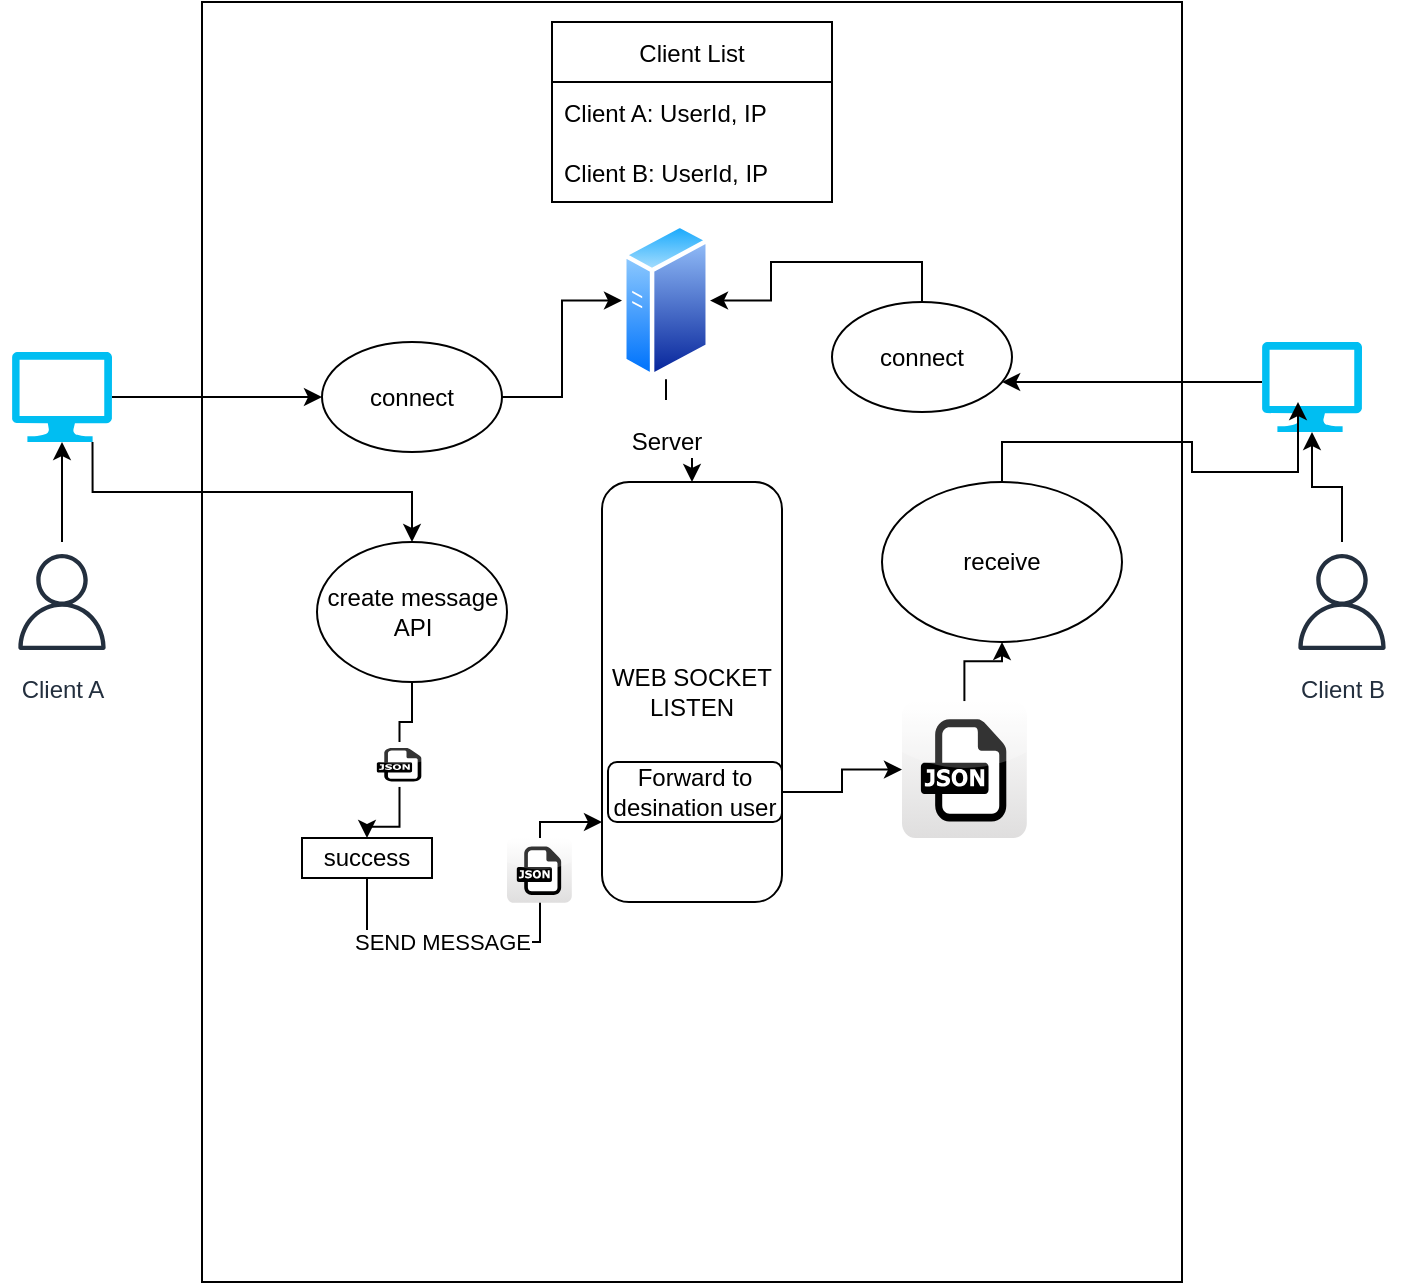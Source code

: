 <mxfile version="20.1.1" type="device"><diagram id="1Erte_7Q15pvfUVBIWuj" name="Page-1"><mxGraphModel dx="867" dy="482" grid="1" gridSize="10" guides="1" tooltips="1" connect="1" arrows="1" fold="1" page="1" pageScale="1" pageWidth="850" pageHeight="1100" math="0" shadow="0"><root><mxCell id="0"/><mxCell id="1" parent="0"/><mxCell id="WEeKiNuQwqCDmvDGMhfG-5" value="" style="rounded=0;whiteSpace=wrap;html=1;" vertex="1" parent="1"><mxGeometry x="180" y="50" width="490" height="640" as="geometry"/></mxCell><mxCell id="WEeKiNuQwqCDmvDGMhfG-23" style="edgeStyle=orthogonalEdgeStyle;rounded=0;orthogonalLoop=1;jettySize=auto;html=1;" edge="1" parent="1" source="WEeKiNuQwqCDmvDGMhfG-1" target="WEeKiNuQwqCDmvDGMhfG-3"><mxGeometry relative="1" as="geometry"/></mxCell><mxCell id="WEeKiNuQwqCDmvDGMhfG-1" value="Client A" style="sketch=0;outlineConnect=0;fontColor=#232F3E;gradientColor=none;strokeColor=#232F3E;fillColor=#ffffff;dashed=0;verticalLabelPosition=bottom;verticalAlign=top;align=center;html=1;fontSize=12;fontStyle=0;aspect=fixed;shape=mxgraph.aws4.resourceIcon;resIcon=mxgraph.aws4.user;" vertex="1" parent="1"><mxGeometry x="80" y="320" width="60" height="60" as="geometry"/></mxCell><mxCell id="WEeKiNuQwqCDmvDGMhfG-16" style="edgeStyle=orthogonalEdgeStyle;rounded=0;orthogonalLoop=1;jettySize=auto;html=1;" edge="1" parent="1" source="WEeKiNuQwqCDmvDGMhfG-4" target="WEeKiNuQwqCDmvDGMhfG-15"><mxGeometry relative="1" as="geometry"><Array as="points"><mxPoint x="660" y="240"/><mxPoint x="660" y="240"/></Array></mxGeometry></mxCell><mxCell id="WEeKiNuQwqCDmvDGMhfG-24" style="edgeStyle=orthogonalEdgeStyle;rounded=0;orthogonalLoop=1;jettySize=auto;html=1;" edge="1" parent="1" source="WEeKiNuQwqCDmvDGMhfG-2" target="WEeKiNuQwqCDmvDGMhfG-4"><mxGeometry relative="1" as="geometry"/></mxCell><mxCell id="WEeKiNuQwqCDmvDGMhfG-2" value="Client B" style="sketch=0;outlineConnect=0;fontColor=#232F3E;gradientColor=none;strokeColor=#232F3E;fillColor=#ffffff;dashed=0;verticalLabelPosition=bottom;verticalAlign=top;align=center;html=1;fontSize=12;fontStyle=0;aspect=fixed;shape=mxgraph.aws4.resourceIcon;resIcon=mxgraph.aws4.user;" vertex="1" parent="1"><mxGeometry x="720" y="320" width="60" height="60" as="geometry"/></mxCell><mxCell id="WEeKiNuQwqCDmvDGMhfG-25" style="edgeStyle=orthogonalEdgeStyle;rounded=0;orthogonalLoop=1;jettySize=auto;html=1;" edge="1" parent="1" source="WEeKiNuQwqCDmvDGMhfG-3" target="WEeKiNuQwqCDmvDGMhfG-12"><mxGeometry relative="1" as="geometry"/></mxCell><mxCell id="WEeKiNuQwqCDmvDGMhfG-45" style="edgeStyle=orthogonalEdgeStyle;rounded=0;orthogonalLoop=1;jettySize=auto;html=1;exitX=0.805;exitY=1;exitDx=0;exitDy=0;exitPerimeter=0;" edge="1" parent="1" source="WEeKiNuQwqCDmvDGMhfG-3" target="WEeKiNuQwqCDmvDGMhfG-26"><mxGeometry relative="1" as="geometry"/></mxCell><mxCell id="WEeKiNuQwqCDmvDGMhfG-3" value="" style="verticalLabelPosition=bottom;html=1;verticalAlign=top;align=center;strokeColor=none;fillColor=#00BEF2;shape=mxgraph.azure.computer;pointerEvents=1;" vertex="1" parent="1"><mxGeometry x="85" y="225" width="50" height="45" as="geometry"/></mxCell><mxCell id="WEeKiNuQwqCDmvDGMhfG-4" value="" style="verticalLabelPosition=bottom;html=1;verticalAlign=top;align=center;strokeColor=none;fillColor=#00BEF2;shape=mxgraph.azure.computer;pointerEvents=1;" vertex="1" parent="1"><mxGeometry x="710" y="220" width="50" height="45" as="geometry"/></mxCell><mxCell id="WEeKiNuQwqCDmvDGMhfG-44" style="edgeStyle=orthogonalEdgeStyle;rounded=0;orthogonalLoop=1;jettySize=auto;html=1;" edge="1" parent="1" source="WEeKiNuQwqCDmvDGMhfG-7" target="WEeKiNuQwqCDmvDGMhfG-31"><mxGeometry relative="1" as="geometry"/></mxCell><mxCell id="WEeKiNuQwqCDmvDGMhfG-7" value="&lt;br&gt;Server" style="aspect=fixed;perimeter=ellipsePerimeter;html=1;align=center;shadow=0;dashed=0;spacingTop=3;image;image=img/lib/active_directory/generic_server.svg;" vertex="1" parent="1"><mxGeometry x="390" y="160" width="44" height="78.57" as="geometry"/></mxCell><mxCell id="WEeKiNuQwqCDmvDGMhfG-14" style="edgeStyle=orthogonalEdgeStyle;rounded=0;orthogonalLoop=1;jettySize=auto;html=1;" edge="1" parent="1" source="WEeKiNuQwqCDmvDGMhfG-12" target="WEeKiNuQwqCDmvDGMhfG-7"><mxGeometry relative="1" as="geometry"/></mxCell><mxCell id="WEeKiNuQwqCDmvDGMhfG-12" value="connect" style="ellipse;whiteSpace=wrap;html=1;" vertex="1" parent="1"><mxGeometry x="240" y="220" width="90" height="55" as="geometry"/></mxCell><mxCell id="WEeKiNuQwqCDmvDGMhfG-17" style="edgeStyle=orthogonalEdgeStyle;rounded=0;orthogonalLoop=1;jettySize=auto;html=1;exitX=0.5;exitY=0;exitDx=0;exitDy=0;entryX=1;entryY=0.5;entryDx=0;entryDy=0;" edge="1" parent="1" source="WEeKiNuQwqCDmvDGMhfG-15" target="WEeKiNuQwqCDmvDGMhfG-7"><mxGeometry relative="1" as="geometry"/></mxCell><mxCell id="WEeKiNuQwqCDmvDGMhfG-15" value="connect" style="ellipse;whiteSpace=wrap;html=1;" vertex="1" parent="1"><mxGeometry x="495" y="200" width="90" height="55" as="geometry"/></mxCell><mxCell id="WEeKiNuQwqCDmvDGMhfG-18" value="Client List" style="swimlane;fontStyle=0;childLayout=stackLayout;horizontal=1;startSize=30;horizontalStack=0;resizeParent=1;resizeParentMax=0;resizeLast=0;collapsible=1;marginBottom=0;" vertex="1" parent="1"><mxGeometry x="355" y="60" width="140" height="90" as="geometry"/></mxCell><mxCell id="WEeKiNuQwqCDmvDGMhfG-19" value="Client A: UserId, IP " style="text;strokeColor=none;fillColor=none;align=left;verticalAlign=middle;spacingLeft=4;spacingRight=4;overflow=hidden;points=[[0,0.5],[1,0.5]];portConstraint=eastwest;rotatable=0;" vertex="1" parent="WEeKiNuQwqCDmvDGMhfG-18"><mxGeometry y="30" width="140" height="30" as="geometry"/></mxCell><mxCell id="WEeKiNuQwqCDmvDGMhfG-20" value="Client B: UserId, IP" style="text;strokeColor=none;fillColor=none;align=left;verticalAlign=middle;spacingLeft=4;spacingRight=4;overflow=hidden;points=[[0,0.5],[1,0.5]];portConstraint=eastwest;rotatable=0;" vertex="1" parent="WEeKiNuQwqCDmvDGMhfG-18"><mxGeometry y="60" width="140" height="30" as="geometry"/></mxCell><mxCell id="WEeKiNuQwqCDmvDGMhfG-30" style="edgeStyle=orthogonalEdgeStyle;rounded=0;orthogonalLoop=1;jettySize=auto;html=1;startArrow=none;" edge="1" parent="1" source="WEeKiNuQwqCDmvDGMhfG-33" target="WEeKiNuQwqCDmvDGMhfG-29"><mxGeometry relative="1" as="geometry"/></mxCell><mxCell id="WEeKiNuQwqCDmvDGMhfG-26" value="create message API" style="ellipse;whiteSpace=wrap;html=1;" vertex="1" parent="1"><mxGeometry x="237.5" y="320" width="95" height="70" as="geometry"/></mxCell><mxCell id="WEeKiNuQwqCDmvDGMhfG-32" value="SEND MESSAGE" style="edgeStyle=orthogonalEdgeStyle;rounded=0;orthogonalLoop=1;jettySize=auto;html=1;" edge="1" parent="1" source="WEeKiNuQwqCDmvDGMhfG-29" target="WEeKiNuQwqCDmvDGMhfG-31"><mxGeometry x="-0.337" relative="1" as="geometry"><Array as="points"><mxPoint x="263" y="520"/><mxPoint x="349" y="520"/><mxPoint x="349" y="460"/></Array><mxPoint as="offset"/></mxGeometry></mxCell><mxCell id="WEeKiNuQwqCDmvDGMhfG-29" value="success" style="rounded=0;whiteSpace=wrap;html=1;" vertex="1" parent="1"><mxGeometry x="230" y="468" width="65" height="20" as="geometry"/></mxCell><mxCell id="WEeKiNuQwqCDmvDGMhfG-31" value="WEB SOCKET&lt;br&gt;LISTEN" style="rounded=1;whiteSpace=wrap;html=1;" vertex="1" parent="1"><mxGeometry x="380" y="290" width="90" height="210" as="geometry"/></mxCell><mxCell id="WEeKiNuQwqCDmvDGMhfG-33" value="" style="dashed=0;outlineConnect=0;html=1;align=center;labelPosition=center;verticalLabelPosition=bottom;verticalAlign=top;shape=mxgraph.webicons.json;strokeWidth=1;strokeColor=#000000;" vertex="1" parent="1"><mxGeometry x="262.5" y="420" width="32.5" height="22.4" as="geometry"/></mxCell><mxCell id="WEeKiNuQwqCDmvDGMhfG-34" value="" style="edgeStyle=orthogonalEdgeStyle;rounded=0;orthogonalLoop=1;jettySize=auto;html=1;endArrow=none;" edge="1" parent="1" source="WEeKiNuQwqCDmvDGMhfG-26" target="WEeKiNuQwqCDmvDGMhfG-33"><mxGeometry relative="1" as="geometry"><mxPoint x="285" y="390" as="sourcePoint"/><mxPoint x="262.5" y="468" as="targetPoint"/></mxGeometry></mxCell><mxCell id="WEeKiNuQwqCDmvDGMhfG-36" value="" style="dashed=0;outlineConnect=0;html=1;align=center;labelPosition=center;verticalLabelPosition=bottom;verticalAlign=top;shape=mxgraph.webicons.json;gradientColor=#DFDEDE;strokeColor=#000000;strokeWidth=1;" vertex="1" parent="1"><mxGeometry x="332.5" y="468" width="32.4" height="32.4" as="geometry"/></mxCell><mxCell id="WEeKiNuQwqCDmvDGMhfG-39" style="edgeStyle=orthogonalEdgeStyle;rounded=0;orthogonalLoop=1;jettySize=auto;html=1;" edge="1" parent="1" source="WEeKiNuQwqCDmvDGMhfG-37" target="WEeKiNuQwqCDmvDGMhfG-38"><mxGeometry relative="1" as="geometry"/></mxCell><mxCell id="WEeKiNuQwqCDmvDGMhfG-37" value="Forward to desination user" style="rounded=1;whiteSpace=wrap;html=1;strokeColor=#000000;strokeWidth=1;" vertex="1" parent="1"><mxGeometry x="383" y="430" width="87" height="30" as="geometry"/></mxCell><mxCell id="WEeKiNuQwqCDmvDGMhfG-42" style="edgeStyle=orthogonalEdgeStyle;rounded=0;orthogonalLoop=1;jettySize=auto;html=1;" edge="1" parent="1" source="WEeKiNuQwqCDmvDGMhfG-38" target="WEeKiNuQwqCDmvDGMhfG-41"><mxGeometry relative="1" as="geometry"/></mxCell><mxCell id="WEeKiNuQwqCDmvDGMhfG-38" value="" style="dashed=0;outlineConnect=0;html=1;align=center;labelPosition=center;verticalLabelPosition=bottom;verticalAlign=top;shape=mxgraph.webicons.json;gradientColor=#DFDEDE;strokeColor=#000000;strokeWidth=1;" vertex="1" parent="1"><mxGeometry x="530" y="399.6" width="62.4" height="68.4" as="geometry"/></mxCell><mxCell id="WEeKiNuQwqCDmvDGMhfG-43" style="edgeStyle=orthogonalEdgeStyle;rounded=0;orthogonalLoop=1;jettySize=auto;html=1;exitX=0.5;exitY=0;exitDx=0;exitDy=0;entryX=0.36;entryY=0.667;entryDx=0;entryDy=0;entryPerimeter=0;" edge="1" parent="1" source="WEeKiNuQwqCDmvDGMhfG-41" target="WEeKiNuQwqCDmvDGMhfG-4"><mxGeometry relative="1" as="geometry"/></mxCell><mxCell id="WEeKiNuQwqCDmvDGMhfG-41" value="receive" style="ellipse;whiteSpace=wrap;html=1;strokeColor=#000000;strokeWidth=1;" vertex="1" parent="1"><mxGeometry x="520" y="290" width="120" height="80" as="geometry"/></mxCell></root></mxGraphModel></diagram></mxfile>